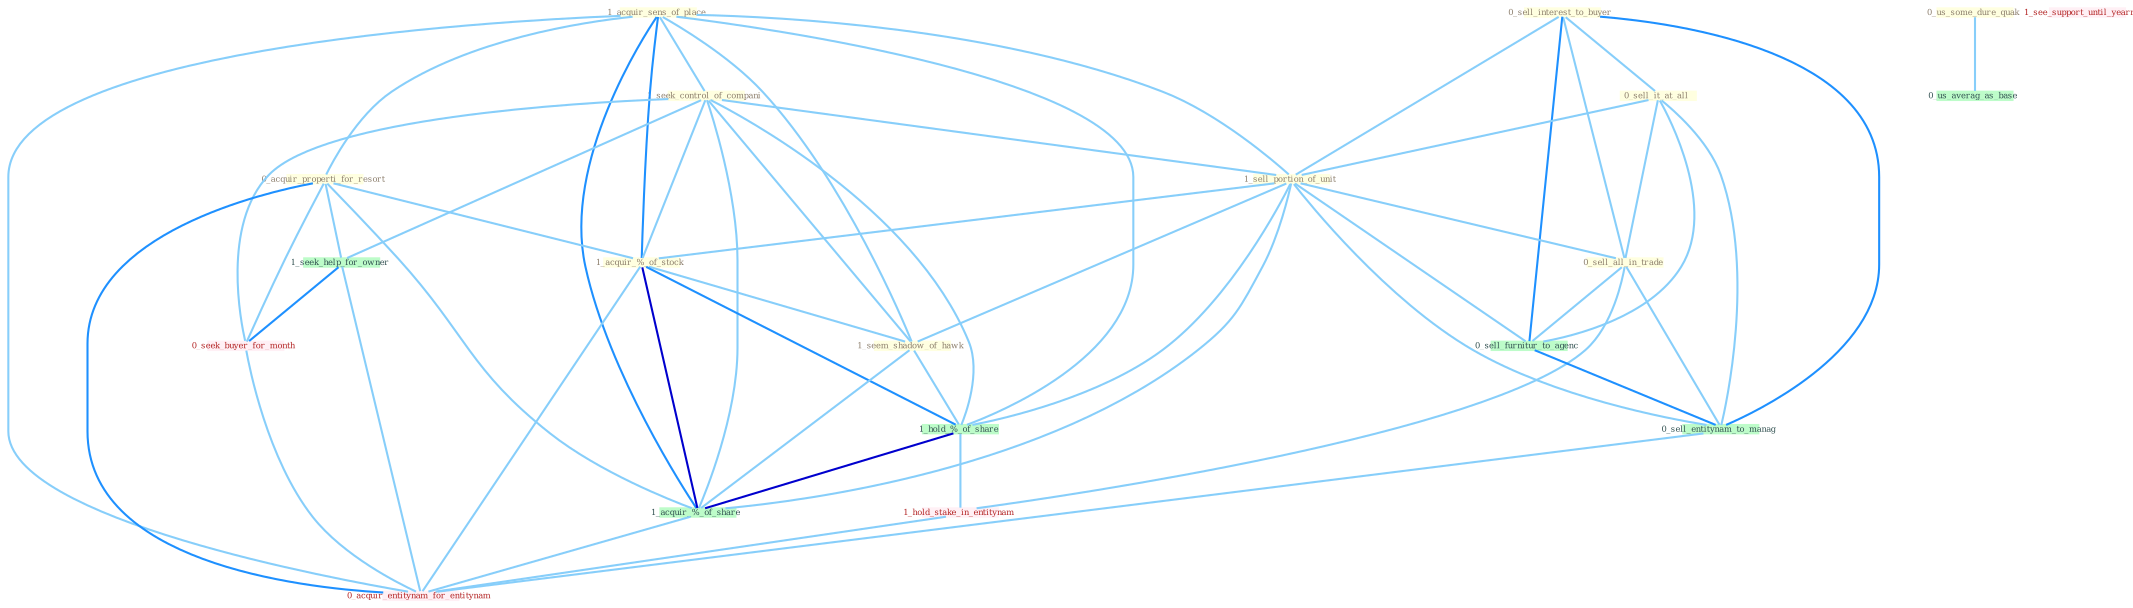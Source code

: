 Graph G{ 
    node
    [shape=polygon,style=filled,width=.5,height=.06,color="#BDFCC9",fixedsize=true,fontsize=4,
    fontcolor="#2f4f4f"];
    {node
    [color="#ffffe0", fontcolor="#8b7d6b"] "1_acquir_sens_of_place " "0_sell_interest_to_buyer " "0_sell_it_at_all " "1_seek_control_of_compani " "0_us_some_dure_quak " "1_sell_portion_of_unit " "0_acquir_properti_for_resort " "1_acquir_%_of_stock " "0_sell_all_in_trade " "1_seem_shadow_of_hawk "}
{node [color="#fff0f5", fontcolor="#b22222"] "1_hold_stake_in_entitynam " "0_seek_buyer_for_month " "1_see_support_until_yearnum " "0_acquir_entitynam_for_entitynam "}
edge [color="#B0E2FF"];

	"1_acquir_sens_of_place " -- "1_seek_control_of_compani " [w="1", color="#87cefa" ];
	"1_acquir_sens_of_place " -- "1_sell_portion_of_unit " [w="1", color="#87cefa" ];
	"1_acquir_sens_of_place " -- "0_acquir_properti_for_resort " [w="1", color="#87cefa" ];
	"1_acquir_sens_of_place " -- "1_acquir_%_of_stock " [w="2", color="#1e90ff" , len=0.8];
	"1_acquir_sens_of_place " -- "1_seem_shadow_of_hawk " [w="1", color="#87cefa" ];
	"1_acquir_sens_of_place " -- "1_hold_%_of_share " [w="1", color="#87cefa" ];
	"1_acquir_sens_of_place " -- "1_acquir_%_of_share " [w="2", color="#1e90ff" , len=0.8];
	"1_acquir_sens_of_place " -- "0_acquir_entitynam_for_entitynam " [w="1", color="#87cefa" ];
	"0_sell_interest_to_buyer " -- "0_sell_it_at_all " [w="1", color="#87cefa" ];
	"0_sell_interest_to_buyer " -- "1_sell_portion_of_unit " [w="1", color="#87cefa" ];
	"0_sell_interest_to_buyer " -- "0_sell_all_in_trade " [w="1", color="#87cefa" ];
	"0_sell_interest_to_buyer " -- "0_sell_furnitur_to_agenc " [w="2", color="#1e90ff" , len=0.8];
	"0_sell_interest_to_buyer " -- "0_sell_entitynam_to_manag " [w="2", color="#1e90ff" , len=0.8];
	"0_sell_it_at_all " -- "1_sell_portion_of_unit " [w="1", color="#87cefa" ];
	"0_sell_it_at_all " -- "0_sell_all_in_trade " [w="1", color="#87cefa" ];
	"0_sell_it_at_all " -- "0_sell_furnitur_to_agenc " [w="1", color="#87cefa" ];
	"0_sell_it_at_all " -- "0_sell_entitynam_to_manag " [w="1", color="#87cefa" ];
	"1_seek_control_of_compani " -- "1_sell_portion_of_unit " [w="1", color="#87cefa" ];
	"1_seek_control_of_compani " -- "1_acquir_%_of_stock " [w="1", color="#87cefa" ];
	"1_seek_control_of_compani " -- "1_seem_shadow_of_hawk " [w="1", color="#87cefa" ];
	"1_seek_control_of_compani " -- "1_hold_%_of_share " [w="1", color="#87cefa" ];
	"1_seek_control_of_compani " -- "1_seek_help_for_owner " [w="1", color="#87cefa" ];
	"1_seek_control_of_compani " -- "0_seek_buyer_for_month " [w="1", color="#87cefa" ];
	"1_seek_control_of_compani " -- "1_acquir_%_of_share " [w="1", color="#87cefa" ];
	"0_us_some_dure_quak " -- "0_us_averag_as_base " [w="1", color="#87cefa" ];
	"1_sell_portion_of_unit " -- "1_acquir_%_of_stock " [w="1", color="#87cefa" ];
	"1_sell_portion_of_unit " -- "0_sell_all_in_trade " [w="1", color="#87cefa" ];
	"1_sell_portion_of_unit " -- "1_seem_shadow_of_hawk " [w="1", color="#87cefa" ];
	"1_sell_portion_of_unit " -- "1_hold_%_of_share " [w="1", color="#87cefa" ];
	"1_sell_portion_of_unit " -- "1_acquir_%_of_share " [w="1", color="#87cefa" ];
	"1_sell_portion_of_unit " -- "0_sell_furnitur_to_agenc " [w="1", color="#87cefa" ];
	"1_sell_portion_of_unit " -- "0_sell_entitynam_to_manag " [w="1", color="#87cefa" ];
	"0_acquir_properti_for_resort " -- "1_acquir_%_of_stock " [w="1", color="#87cefa" ];
	"0_acquir_properti_for_resort " -- "1_seek_help_for_owner " [w="1", color="#87cefa" ];
	"0_acquir_properti_for_resort " -- "0_seek_buyer_for_month " [w="1", color="#87cefa" ];
	"0_acquir_properti_for_resort " -- "1_acquir_%_of_share " [w="1", color="#87cefa" ];
	"0_acquir_properti_for_resort " -- "0_acquir_entitynam_for_entitynam " [w="2", color="#1e90ff" , len=0.8];
	"1_acquir_%_of_stock " -- "1_seem_shadow_of_hawk " [w="1", color="#87cefa" ];
	"1_acquir_%_of_stock " -- "1_hold_%_of_share " [w="2", color="#1e90ff" , len=0.8];
	"1_acquir_%_of_stock " -- "1_acquir_%_of_share " [w="3", color="#0000cd" , len=0.6];
	"1_acquir_%_of_stock " -- "0_acquir_entitynam_for_entitynam " [w="1", color="#87cefa" ];
	"0_sell_all_in_trade " -- "1_hold_stake_in_entitynam " [w="1", color="#87cefa" ];
	"0_sell_all_in_trade " -- "0_sell_furnitur_to_agenc " [w="1", color="#87cefa" ];
	"0_sell_all_in_trade " -- "0_sell_entitynam_to_manag " [w="1", color="#87cefa" ];
	"1_seem_shadow_of_hawk " -- "1_hold_%_of_share " [w="1", color="#87cefa" ];
	"1_seem_shadow_of_hawk " -- "1_acquir_%_of_share " [w="1", color="#87cefa" ];
	"1_hold_%_of_share " -- "1_hold_stake_in_entitynam " [w="1", color="#87cefa" ];
	"1_hold_%_of_share " -- "1_acquir_%_of_share " [w="3", color="#0000cd" , len=0.6];
	"1_hold_stake_in_entitynam " -- "0_acquir_entitynam_for_entitynam " [w="1", color="#87cefa" ];
	"1_seek_help_for_owner " -- "0_seek_buyer_for_month " [w="2", color="#1e90ff" , len=0.8];
	"1_seek_help_for_owner " -- "0_acquir_entitynam_for_entitynam " [w="1", color="#87cefa" ];
	"0_seek_buyer_for_month " -- "0_acquir_entitynam_for_entitynam " [w="1", color="#87cefa" ];
	"1_acquir_%_of_share " -- "0_acquir_entitynam_for_entitynam " [w="1", color="#87cefa" ];
	"0_sell_furnitur_to_agenc " -- "0_sell_entitynam_to_manag " [w="2", color="#1e90ff" , len=0.8];
	"0_sell_entitynam_to_manag " -- "0_acquir_entitynam_for_entitynam " [w="1", color="#87cefa" ];
}